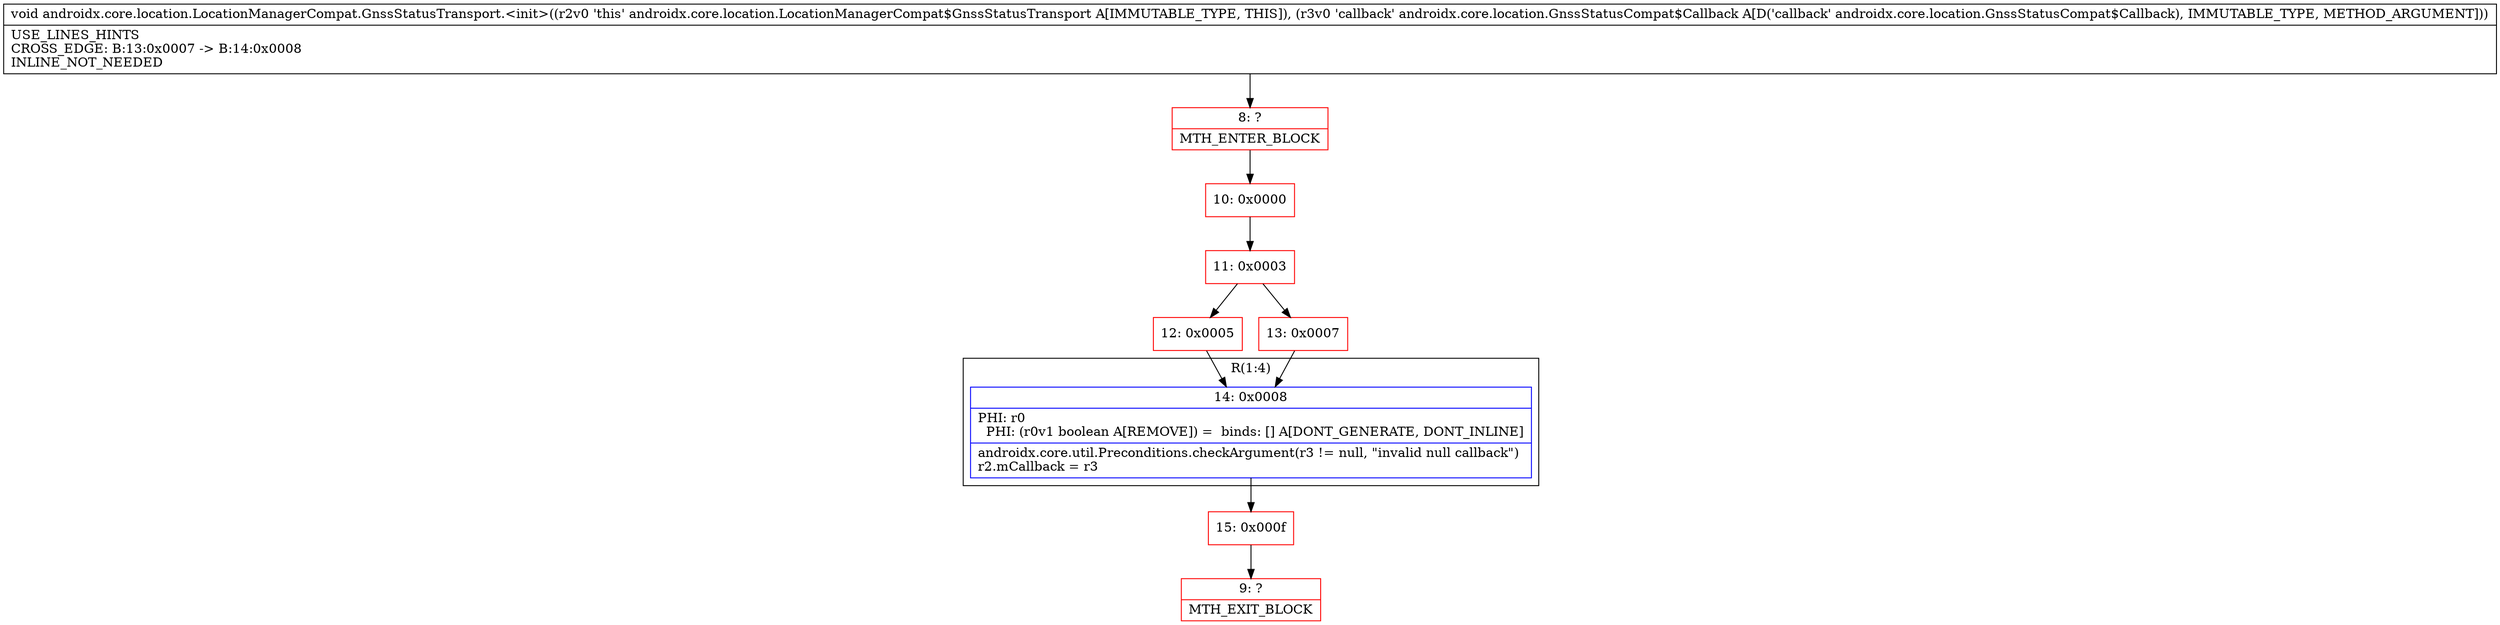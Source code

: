 digraph "CFG forandroidx.core.location.LocationManagerCompat.GnssStatusTransport.\<init\>(Landroidx\/core\/location\/GnssStatusCompat$Callback;)V" {
subgraph cluster_Region_1977817340 {
label = "R(1:4)";
node [shape=record,color=blue];
Node_14 [shape=record,label="{14\:\ 0x0008|PHI: r0 \l  PHI: (r0v1 boolean A[REMOVE]) =  binds: [] A[DONT_GENERATE, DONT_INLINE]\l|androidx.core.util.Preconditions.checkArgument(r3 != null, \"invalid null callback\")\lr2.mCallback = r3\l}"];
}
Node_8 [shape=record,color=red,label="{8\:\ ?|MTH_ENTER_BLOCK\l}"];
Node_10 [shape=record,color=red,label="{10\:\ 0x0000}"];
Node_11 [shape=record,color=red,label="{11\:\ 0x0003}"];
Node_12 [shape=record,color=red,label="{12\:\ 0x0005}"];
Node_15 [shape=record,color=red,label="{15\:\ 0x000f}"];
Node_9 [shape=record,color=red,label="{9\:\ ?|MTH_EXIT_BLOCK\l}"];
Node_13 [shape=record,color=red,label="{13\:\ 0x0007}"];
MethodNode[shape=record,label="{void androidx.core.location.LocationManagerCompat.GnssStatusTransport.\<init\>((r2v0 'this' androidx.core.location.LocationManagerCompat$GnssStatusTransport A[IMMUTABLE_TYPE, THIS]), (r3v0 'callback' androidx.core.location.GnssStatusCompat$Callback A[D('callback' androidx.core.location.GnssStatusCompat$Callback), IMMUTABLE_TYPE, METHOD_ARGUMENT]))  | USE_LINES_HINTS\lCROSS_EDGE: B:13:0x0007 \-\> B:14:0x0008\lINLINE_NOT_NEEDED\l}"];
MethodNode -> Node_8;Node_14 -> Node_15;
Node_8 -> Node_10;
Node_10 -> Node_11;
Node_11 -> Node_12;
Node_11 -> Node_13;
Node_12 -> Node_14;
Node_15 -> Node_9;
Node_13 -> Node_14;
}

